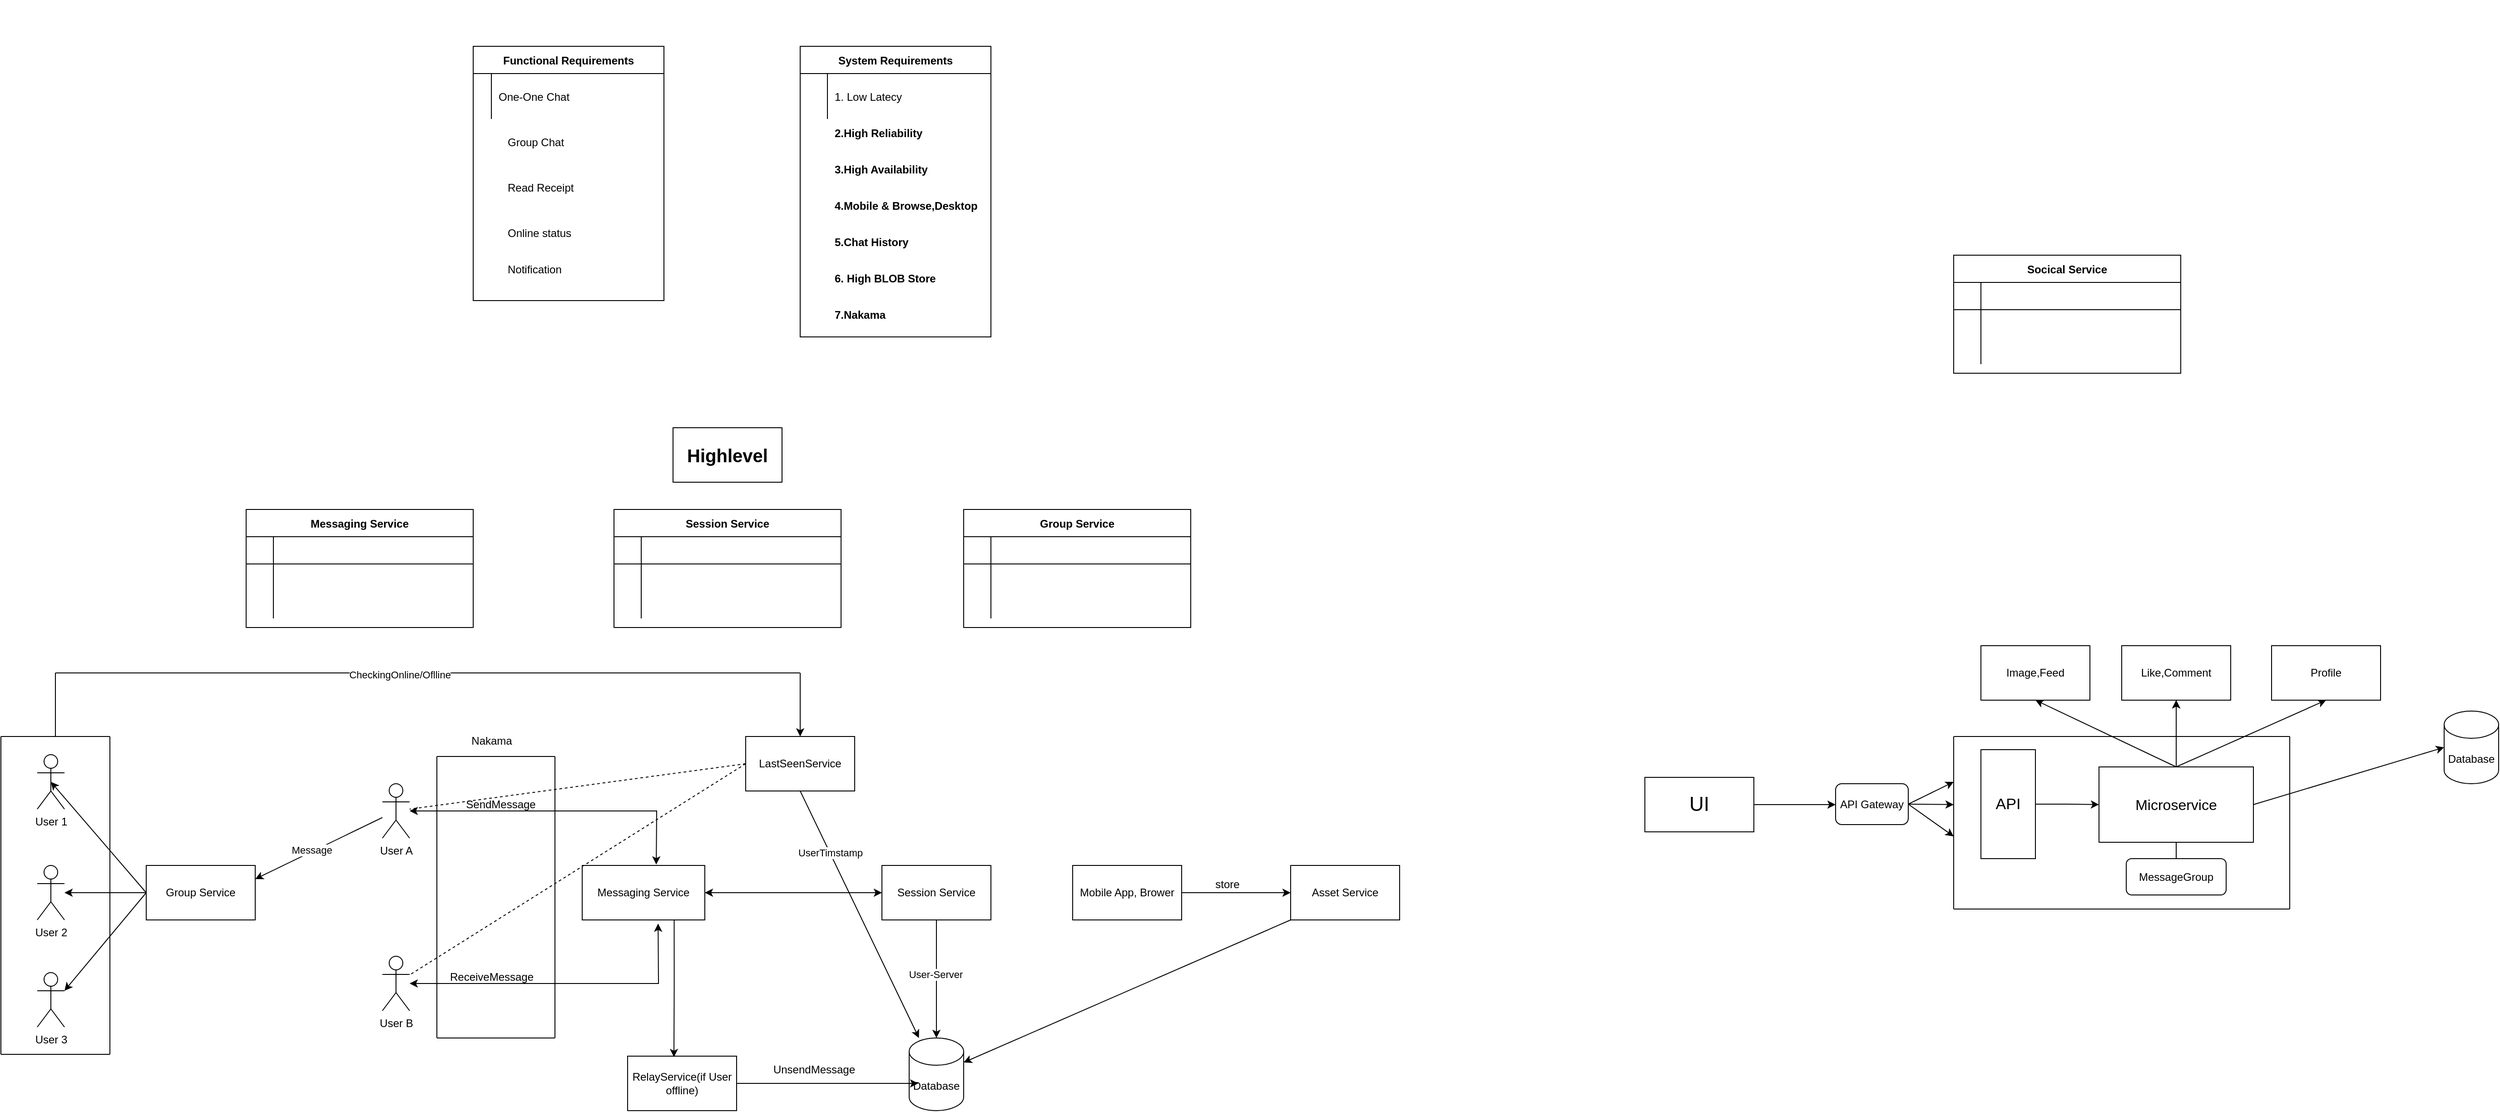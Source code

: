 <mxfile version="22.1.15" type="github">
  <diagram id="R2lEEEUBdFMjLlhIrx00" name="Page-1">
    <mxGraphModel dx="3233" dy="2405" grid="1" gridSize="10" guides="1" tooltips="1" connect="1" arrows="1" fold="1" page="1" pageScale="1" pageWidth="850" pageHeight="1100" math="0" shadow="0" extFonts="Permanent Marker^https://fonts.googleapis.com/css?family=Permanent+Marker">
      <root>
        <mxCell id="0" />
        <mxCell id="1" parent="0" />
        <mxCell id="C-vyLk0tnHw3VtMMgP7b-13" value="Messaging Service" style="shape=table;startSize=30;container=1;collapsible=1;childLayout=tableLayout;fixedRows=1;rowLines=0;fontStyle=1;align=center;resizeLast=1;" parent="1" vertex="1">
          <mxGeometry x="-470" y="420" width="250" height="130" as="geometry" />
        </mxCell>
        <mxCell id="C-vyLk0tnHw3VtMMgP7b-14" value="" style="shape=partialRectangle;collapsible=0;dropTarget=0;pointerEvents=0;fillColor=none;points=[[0,0.5],[1,0.5]];portConstraint=eastwest;top=0;left=0;right=0;bottom=1;" parent="C-vyLk0tnHw3VtMMgP7b-13" vertex="1">
          <mxGeometry y="30" width="250" height="30" as="geometry" />
        </mxCell>
        <mxCell id="C-vyLk0tnHw3VtMMgP7b-15" value="" style="shape=partialRectangle;overflow=hidden;connectable=0;fillColor=none;top=0;left=0;bottom=0;right=0;fontStyle=1;" parent="C-vyLk0tnHw3VtMMgP7b-14" vertex="1">
          <mxGeometry width="30" height="30" as="geometry">
            <mxRectangle width="30" height="30" as="alternateBounds" />
          </mxGeometry>
        </mxCell>
        <mxCell id="C-vyLk0tnHw3VtMMgP7b-16" value="" style="shape=partialRectangle;overflow=hidden;connectable=0;fillColor=none;top=0;left=0;bottom=0;right=0;align=left;spacingLeft=6;fontStyle=5;" parent="C-vyLk0tnHw3VtMMgP7b-14" vertex="1">
          <mxGeometry x="30" width="220" height="30" as="geometry">
            <mxRectangle width="220" height="30" as="alternateBounds" />
          </mxGeometry>
        </mxCell>
        <mxCell id="C-vyLk0tnHw3VtMMgP7b-17" value="" style="shape=partialRectangle;collapsible=0;dropTarget=0;pointerEvents=0;fillColor=none;points=[[0,0.5],[1,0.5]];portConstraint=eastwest;top=0;left=0;right=0;bottom=0;" parent="C-vyLk0tnHw3VtMMgP7b-13" vertex="1">
          <mxGeometry y="60" width="250" height="30" as="geometry" />
        </mxCell>
        <mxCell id="C-vyLk0tnHw3VtMMgP7b-18" value="" style="shape=partialRectangle;overflow=hidden;connectable=0;fillColor=none;top=0;left=0;bottom=0;right=0;" parent="C-vyLk0tnHw3VtMMgP7b-17" vertex="1">
          <mxGeometry width="30" height="30" as="geometry">
            <mxRectangle width="30" height="30" as="alternateBounds" />
          </mxGeometry>
        </mxCell>
        <mxCell id="C-vyLk0tnHw3VtMMgP7b-19" value="" style="shape=partialRectangle;overflow=hidden;connectable=0;fillColor=none;top=0;left=0;bottom=0;right=0;align=left;spacingLeft=6;" parent="C-vyLk0tnHw3VtMMgP7b-17" vertex="1">
          <mxGeometry x="30" width="220" height="30" as="geometry">
            <mxRectangle width="220" height="30" as="alternateBounds" />
          </mxGeometry>
        </mxCell>
        <mxCell id="C-vyLk0tnHw3VtMMgP7b-20" value="" style="shape=partialRectangle;collapsible=0;dropTarget=0;pointerEvents=0;fillColor=none;points=[[0,0.5],[1,0.5]];portConstraint=eastwest;top=0;left=0;right=0;bottom=0;" parent="C-vyLk0tnHw3VtMMgP7b-13" vertex="1">
          <mxGeometry y="90" width="250" height="30" as="geometry" />
        </mxCell>
        <mxCell id="C-vyLk0tnHw3VtMMgP7b-21" value="" style="shape=partialRectangle;overflow=hidden;connectable=0;fillColor=none;top=0;left=0;bottom=0;right=0;" parent="C-vyLk0tnHw3VtMMgP7b-20" vertex="1">
          <mxGeometry width="30" height="30" as="geometry">
            <mxRectangle width="30" height="30" as="alternateBounds" />
          </mxGeometry>
        </mxCell>
        <mxCell id="C-vyLk0tnHw3VtMMgP7b-22" value="" style="shape=partialRectangle;overflow=hidden;connectable=0;fillColor=none;top=0;left=0;bottom=0;right=0;align=left;spacingLeft=6;" parent="C-vyLk0tnHw3VtMMgP7b-20" vertex="1">
          <mxGeometry x="30" width="220" height="30" as="geometry">
            <mxRectangle width="220" height="30" as="alternateBounds" />
          </mxGeometry>
        </mxCell>
        <mxCell id="C-vyLk0tnHw3VtMMgP7b-23" value="Functional Requirements" style="shape=table;startSize=30;container=1;collapsible=1;childLayout=tableLayout;fixedRows=1;rowLines=0;fontStyle=1;align=center;resizeLast=1;" parent="1" vertex="1">
          <mxGeometry x="-220" y="-90" width="210" height="280" as="geometry" />
        </mxCell>
        <mxCell id="C-vyLk0tnHw3VtMMgP7b-27" value="" style="shape=partialRectangle;collapsible=0;dropTarget=0;pointerEvents=0;fillColor=none;points=[[0,0.5],[1,0.5]];portConstraint=eastwest;top=0;left=0;right=0;bottom=0;" parent="C-vyLk0tnHw3VtMMgP7b-23" vertex="1">
          <mxGeometry y="30" width="210" height="50" as="geometry" />
        </mxCell>
        <mxCell id="C-vyLk0tnHw3VtMMgP7b-28" value="" style="shape=partialRectangle;overflow=hidden;connectable=0;fillColor=none;top=0;left=0;bottom=0;right=0;" parent="C-vyLk0tnHw3VtMMgP7b-27" vertex="1">
          <mxGeometry width="20" height="50" as="geometry">
            <mxRectangle width="20" height="50" as="alternateBounds" />
          </mxGeometry>
        </mxCell>
        <mxCell id="C-vyLk0tnHw3VtMMgP7b-29" value="One-One Chat" style="shape=partialRectangle;overflow=hidden;connectable=0;fillColor=none;top=0;left=0;bottom=0;right=0;align=left;spacingLeft=6;" parent="C-vyLk0tnHw3VtMMgP7b-27" vertex="1">
          <mxGeometry x="20" width="190" height="50" as="geometry">
            <mxRectangle width="190" height="50" as="alternateBounds" />
          </mxGeometry>
        </mxCell>
        <mxCell id="UuTfoSx2M2-8d4bxBSYn-1" value="" style="shape=partialRectangle;collapsible=0;dropTarget=0;pointerEvents=0;fillColor=none;points=[[0,0.5],[1,0.5]];portConstraint=eastwest;top=0;left=0;right=0;bottom=0;fontStyle=1" vertex="1" parent="1">
          <mxGeometry x="-220" y="-10" width="250" height="50" as="geometry" />
        </mxCell>
        <mxCell id="UuTfoSx2M2-8d4bxBSYn-2" value="" style="shape=partialRectangle;overflow=hidden;connectable=0;fillColor=none;top=0;left=0;bottom=0;right=0;" vertex="1" parent="UuTfoSx2M2-8d4bxBSYn-1">
          <mxGeometry x="80" y="-130" width="30" height="50" as="geometry">
            <mxRectangle width="30" height="50" as="alternateBounds" />
          </mxGeometry>
        </mxCell>
        <mxCell id="UuTfoSx2M2-8d4bxBSYn-3" value="Group Chat" style="shape=partialRectangle;overflow=hidden;connectable=0;fillColor=none;top=0;left=0;bottom=0;right=0;align=left;spacingLeft=6;" vertex="1" parent="UuTfoSx2M2-8d4bxBSYn-1">
          <mxGeometry x="30" width="220" height="50" as="geometry">
            <mxRectangle width="220" height="50" as="alternateBounds" />
          </mxGeometry>
        </mxCell>
        <mxCell id="UuTfoSx2M2-8d4bxBSYn-4" value="" style="shape=partialRectangle;collapsible=0;dropTarget=0;pointerEvents=0;fillColor=none;points=[[0,0.5],[1,0.5]];portConstraint=eastwest;top=0;left=0;right=0;bottom=0;fontStyle=1" vertex="1" parent="1">
          <mxGeometry x="-220" y="40" width="250" height="50" as="geometry" />
        </mxCell>
        <mxCell id="UuTfoSx2M2-8d4bxBSYn-5" value="" style="shape=partialRectangle;overflow=hidden;connectable=0;fillColor=none;top=0;left=0;bottom=0;right=0;" vertex="1" parent="UuTfoSx2M2-8d4bxBSYn-4">
          <mxGeometry x="80" y="-130" width="30" height="50" as="geometry">
            <mxRectangle width="30" height="50" as="alternateBounds" />
          </mxGeometry>
        </mxCell>
        <mxCell id="UuTfoSx2M2-8d4bxBSYn-6" value="Read Receipt" style="shape=partialRectangle;overflow=hidden;connectable=0;fillColor=none;top=0;left=0;bottom=0;right=0;align=left;spacingLeft=6;" vertex="1" parent="UuTfoSx2M2-8d4bxBSYn-4">
          <mxGeometry x="30" width="220" height="50" as="geometry">
            <mxRectangle width="220" height="50" as="alternateBounds" />
          </mxGeometry>
        </mxCell>
        <mxCell id="UuTfoSx2M2-8d4bxBSYn-7" value="" style="shape=partialRectangle;collapsible=0;dropTarget=0;pointerEvents=0;fillColor=none;points=[[0,0.5],[1,0.5]];portConstraint=eastwest;top=0;left=0;right=0;bottom=0;fontStyle=1" vertex="1" parent="1">
          <mxGeometry x="-220" y="90" width="250" height="50" as="geometry" />
        </mxCell>
        <mxCell id="UuTfoSx2M2-8d4bxBSYn-8" value="" style="shape=partialRectangle;overflow=hidden;connectable=0;fillColor=none;top=0;left=0;bottom=0;right=0;" vertex="1" parent="UuTfoSx2M2-8d4bxBSYn-7">
          <mxGeometry x="80" y="-130" width="30" height="50" as="geometry">
            <mxRectangle width="30" height="50" as="alternateBounds" />
          </mxGeometry>
        </mxCell>
        <mxCell id="UuTfoSx2M2-8d4bxBSYn-9" value="Online status" style="shape=partialRectangle;overflow=hidden;connectable=0;fillColor=none;top=0;left=0;bottom=0;right=0;align=left;spacingLeft=6;" vertex="1" parent="UuTfoSx2M2-8d4bxBSYn-7">
          <mxGeometry x="30" width="220" height="50" as="geometry">
            <mxRectangle width="220" height="50" as="alternateBounds" />
          </mxGeometry>
        </mxCell>
        <mxCell id="UuTfoSx2M2-8d4bxBSYn-10" value="" style="shape=partialRectangle;collapsible=0;dropTarget=0;pointerEvents=0;fillColor=none;points=[[0,0.5],[1,0.5]];portConstraint=eastwest;top=0;left=0;right=0;bottom=0;fontStyle=1" vertex="1" parent="1">
          <mxGeometry x="-220" y="130" width="250" height="50" as="geometry" />
        </mxCell>
        <mxCell id="UuTfoSx2M2-8d4bxBSYn-11" value="" style="shape=partialRectangle;overflow=hidden;connectable=0;fillColor=none;top=0;left=0;bottom=0;right=0;" vertex="1" parent="UuTfoSx2M2-8d4bxBSYn-10">
          <mxGeometry x="80" y="-130" width="30" height="50" as="geometry">
            <mxRectangle width="30" height="50" as="alternateBounds" />
          </mxGeometry>
        </mxCell>
        <mxCell id="UuTfoSx2M2-8d4bxBSYn-12" value="Notification" style="shape=partialRectangle;overflow=hidden;connectable=0;fillColor=none;top=0;left=0;bottom=0;right=0;align=left;spacingLeft=6;" vertex="1" parent="UuTfoSx2M2-8d4bxBSYn-10">
          <mxGeometry x="30" width="220" height="50" as="geometry">
            <mxRectangle width="220" height="50" as="alternateBounds" />
          </mxGeometry>
        </mxCell>
        <mxCell id="UuTfoSx2M2-8d4bxBSYn-13" value="System Requirements" style="shape=table;startSize=30;container=1;collapsible=1;childLayout=tableLayout;fixedRows=1;rowLines=0;fontStyle=1;align=center;resizeLast=1;" vertex="1" parent="1">
          <mxGeometry x="140" y="-90" width="210" height="320" as="geometry" />
        </mxCell>
        <mxCell id="UuTfoSx2M2-8d4bxBSYn-14" value="" style="shape=partialRectangle;collapsible=0;dropTarget=0;pointerEvents=0;fillColor=none;points=[[0,0.5],[1,0.5]];portConstraint=eastwest;top=0;left=0;right=0;bottom=0;" vertex="1" parent="UuTfoSx2M2-8d4bxBSYn-13">
          <mxGeometry y="30" width="210" height="50" as="geometry" />
        </mxCell>
        <mxCell id="UuTfoSx2M2-8d4bxBSYn-15" value="" style="shape=partialRectangle;overflow=hidden;connectable=0;fillColor=none;top=0;left=0;bottom=0;right=0;" vertex="1" parent="UuTfoSx2M2-8d4bxBSYn-14">
          <mxGeometry width="30" height="50" as="geometry">
            <mxRectangle width="30" height="50" as="alternateBounds" />
          </mxGeometry>
        </mxCell>
        <mxCell id="UuTfoSx2M2-8d4bxBSYn-16" value="1. Low Latecy" style="shape=partialRectangle;overflow=hidden;connectable=0;fillColor=none;top=0;left=0;bottom=0;right=0;align=left;spacingLeft=6;" vertex="1" parent="UuTfoSx2M2-8d4bxBSYn-14">
          <mxGeometry x="30" width="180" height="50" as="geometry">
            <mxRectangle width="180" height="50" as="alternateBounds" />
          </mxGeometry>
        </mxCell>
        <mxCell id="UuTfoSx2M2-8d4bxBSYn-17" value="2.High Reliability" style="shape=partialRectangle;overflow=hidden;connectable=0;fillColor=none;top=0;left=0;bottom=0;right=0;align=left;spacingLeft=6;fontStyle=1" vertex="1" parent="1">
          <mxGeometry x="170" y="-20" width="180" height="50" as="geometry">
            <mxRectangle width="180" height="50" as="alternateBounds" />
          </mxGeometry>
        </mxCell>
        <mxCell id="UuTfoSx2M2-8d4bxBSYn-18" value="3.High Availability" style="shape=partialRectangle;overflow=hidden;connectable=0;fillColor=none;top=0;left=0;bottom=0;right=0;align=left;spacingLeft=6;fontStyle=1" vertex="1" parent="1">
          <mxGeometry x="170" y="20" width="180" height="50" as="geometry">
            <mxRectangle width="180" height="50" as="alternateBounds" />
          </mxGeometry>
        </mxCell>
        <mxCell id="UuTfoSx2M2-8d4bxBSYn-19" value="4.Mobile &amp; Browse,Desktop" style="shape=partialRectangle;overflow=hidden;connectable=0;fillColor=none;top=0;left=0;bottom=0;right=0;align=left;spacingLeft=6;fontStyle=1" vertex="1" parent="1">
          <mxGeometry x="170" y="60" width="180" height="50" as="geometry">
            <mxRectangle width="180" height="50" as="alternateBounds" />
          </mxGeometry>
        </mxCell>
        <mxCell id="UuTfoSx2M2-8d4bxBSYn-20" value="5.Chat History" style="shape=partialRectangle;overflow=hidden;connectable=0;fillColor=none;top=0;left=0;bottom=0;right=0;align=left;spacingLeft=6;fontStyle=1" vertex="1" parent="1">
          <mxGeometry x="170" y="100" width="180" height="50" as="geometry">
            <mxRectangle width="180" height="50" as="alternateBounds" />
          </mxGeometry>
        </mxCell>
        <mxCell id="UuTfoSx2M2-8d4bxBSYn-21" value="6. High BLOB Store" style="shape=partialRectangle;overflow=hidden;connectable=0;fillColor=none;top=0;left=0;bottom=0;right=0;align=left;spacingLeft=6;fontStyle=1" vertex="1" parent="1">
          <mxGeometry x="170" y="140" width="180" height="50" as="geometry">
            <mxRectangle width="180" height="50" as="alternateBounds" />
          </mxGeometry>
        </mxCell>
        <mxCell id="UuTfoSx2M2-8d4bxBSYn-22" value="7.Nakama" style="shape=partialRectangle;overflow=hidden;connectable=0;fillColor=none;top=0;left=0;bottom=0;right=0;align=left;spacingLeft=6;fontStyle=1" vertex="1" parent="1">
          <mxGeometry x="170" y="180" width="180" height="50" as="geometry">
            <mxRectangle width="180" height="50" as="alternateBounds" />
          </mxGeometry>
        </mxCell>
        <mxCell id="UuTfoSx2M2-8d4bxBSYn-23" value="Group Service" style="shape=table;startSize=30;container=1;collapsible=1;childLayout=tableLayout;fixedRows=1;rowLines=0;fontStyle=1;align=center;resizeLast=1;" vertex="1" parent="1">
          <mxGeometry x="320" y="420" width="250" height="130" as="geometry" />
        </mxCell>
        <mxCell id="UuTfoSx2M2-8d4bxBSYn-24" value="" style="shape=partialRectangle;collapsible=0;dropTarget=0;pointerEvents=0;fillColor=none;points=[[0,0.5],[1,0.5]];portConstraint=eastwest;top=0;left=0;right=0;bottom=1;" vertex="1" parent="UuTfoSx2M2-8d4bxBSYn-23">
          <mxGeometry y="30" width="250" height="30" as="geometry" />
        </mxCell>
        <mxCell id="UuTfoSx2M2-8d4bxBSYn-25" value="" style="shape=partialRectangle;overflow=hidden;connectable=0;fillColor=none;top=0;left=0;bottom=0;right=0;fontStyle=1;" vertex="1" parent="UuTfoSx2M2-8d4bxBSYn-24">
          <mxGeometry width="30" height="30" as="geometry">
            <mxRectangle width="30" height="30" as="alternateBounds" />
          </mxGeometry>
        </mxCell>
        <mxCell id="UuTfoSx2M2-8d4bxBSYn-26" value="" style="shape=partialRectangle;overflow=hidden;connectable=0;fillColor=none;top=0;left=0;bottom=0;right=0;align=left;spacingLeft=6;fontStyle=5;" vertex="1" parent="UuTfoSx2M2-8d4bxBSYn-24">
          <mxGeometry x="30" width="220" height="30" as="geometry">
            <mxRectangle width="220" height="30" as="alternateBounds" />
          </mxGeometry>
        </mxCell>
        <mxCell id="UuTfoSx2M2-8d4bxBSYn-27" value="" style="shape=partialRectangle;collapsible=0;dropTarget=0;pointerEvents=0;fillColor=none;points=[[0,0.5],[1,0.5]];portConstraint=eastwest;top=0;left=0;right=0;bottom=0;" vertex="1" parent="UuTfoSx2M2-8d4bxBSYn-23">
          <mxGeometry y="60" width="250" height="30" as="geometry" />
        </mxCell>
        <mxCell id="UuTfoSx2M2-8d4bxBSYn-28" value="" style="shape=partialRectangle;overflow=hidden;connectable=0;fillColor=none;top=0;left=0;bottom=0;right=0;" vertex="1" parent="UuTfoSx2M2-8d4bxBSYn-27">
          <mxGeometry width="30" height="30" as="geometry">
            <mxRectangle width="30" height="30" as="alternateBounds" />
          </mxGeometry>
        </mxCell>
        <mxCell id="UuTfoSx2M2-8d4bxBSYn-29" value="" style="shape=partialRectangle;overflow=hidden;connectable=0;fillColor=none;top=0;left=0;bottom=0;right=0;align=left;spacingLeft=6;" vertex="1" parent="UuTfoSx2M2-8d4bxBSYn-27">
          <mxGeometry x="30" width="220" height="30" as="geometry">
            <mxRectangle width="220" height="30" as="alternateBounds" />
          </mxGeometry>
        </mxCell>
        <mxCell id="UuTfoSx2M2-8d4bxBSYn-30" value="" style="shape=partialRectangle;collapsible=0;dropTarget=0;pointerEvents=0;fillColor=none;points=[[0,0.5],[1,0.5]];portConstraint=eastwest;top=0;left=0;right=0;bottom=0;" vertex="1" parent="UuTfoSx2M2-8d4bxBSYn-23">
          <mxGeometry y="90" width="250" height="30" as="geometry" />
        </mxCell>
        <mxCell id="UuTfoSx2M2-8d4bxBSYn-31" value="" style="shape=partialRectangle;overflow=hidden;connectable=0;fillColor=none;top=0;left=0;bottom=0;right=0;" vertex="1" parent="UuTfoSx2M2-8d4bxBSYn-30">
          <mxGeometry width="30" height="30" as="geometry">
            <mxRectangle width="30" height="30" as="alternateBounds" />
          </mxGeometry>
        </mxCell>
        <mxCell id="UuTfoSx2M2-8d4bxBSYn-32" value="" style="shape=partialRectangle;overflow=hidden;connectable=0;fillColor=none;top=0;left=0;bottom=0;right=0;align=left;spacingLeft=6;" vertex="1" parent="UuTfoSx2M2-8d4bxBSYn-30">
          <mxGeometry x="30" width="220" height="30" as="geometry">
            <mxRectangle width="220" height="30" as="alternateBounds" />
          </mxGeometry>
        </mxCell>
        <mxCell id="UuTfoSx2M2-8d4bxBSYn-33" value="Session Service" style="shape=table;startSize=30;container=1;collapsible=1;childLayout=tableLayout;fixedRows=1;rowLines=0;fontStyle=1;align=center;resizeLast=1;" vertex="1" parent="1">
          <mxGeometry x="-65" y="420" width="250" height="130" as="geometry" />
        </mxCell>
        <mxCell id="UuTfoSx2M2-8d4bxBSYn-34" value="" style="shape=partialRectangle;collapsible=0;dropTarget=0;pointerEvents=0;fillColor=none;points=[[0,0.5],[1,0.5]];portConstraint=eastwest;top=0;left=0;right=0;bottom=1;" vertex="1" parent="UuTfoSx2M2-8d4bxBSYn-33">
          <mxGeometry y="30" width="250" height="30" as="geometry" />
        </mxCell>
        <mxCell id="UuTfoSx2M2-8d4bxBSYn-35" value="" style="shape=partialRectangle;overflow=hidden;connectable=0;fillColor=none;top=0;left=0;bottom=0;right=0;fontStyle=1;" vertex="1" parent="UuTfoSx2M2-8d4bxBSYn-34">
          <mxGeometry width="30" height="30" as="geometry">
            <mxRectangle width="30" height="30" as="alternateBounds" />
          </mxGeometry>
        </mxCell>
        <mxCell id="UuTfoSx2M2-8d4bxBSYn-36" value="" style="shape=partialRectangle;overflow=hidden;connectable=0;fillColor=none;top=0;left=0;bottom=0;right=0;align=left;spacingLeft=6;fontStyle=5;" vertex="1" parent="UuTfoSx2M2-8d4bxBSYn-34">
          <mxGeometry x="30" width="220" height="30" as="geometry">
            <mxRectangle width="220" height="30" as="alternateBounds" />
          </mxGeometry>
        </mxCell>
        <mxCell id="UuTfoSx2M2-8d4bxBSYn-37" value="" style="shape=partialRectangle;collapsible=0;dropTarget=0;pointerEvents=0;fillColor=none;points=[[0,0.5],[1,0.5]];portConstraint=eastwest;top=0;left=0;right=0;bottom=0;" vertex="1" parent="UuTfoSx2M2-8d4bxBSYn-33">
          <mxGeometry y="60" width="250" height="30" as="geometry" />
        </mxCell>
        <mxCell id="UuTfoSx2M2-8d4bxBSYn-38" value="" style="shape=partialRectangle;overflow=hidden;connectable=0;fillColor=none;top=0;left=0;bottom=0;right=0;" vertex="1" parent="UuTfoSx2M2-8d4bxBSYn-37">
          <mxGeometry width="30" height="30" as="geometry">
            <mxRectangle width="30" height="30" as="alternateBounds" />
          </mxGeometry>
        </mxCell>
        <mxCell id="UuTfoSx2M2-8d4bxBSYn-39" value="" style="shape=partialRectangle;overflow=hidden;connectable=0;fillColor=none;top=0;left=0;bottom=0;right=0;align=left;spacingLeft=6;" vertex="1" parent="UuTfoSx2M2-8d4bxBSYn-37">
          <mxGeometry x="30" width="220" height="30" as="geometry">
            <mxRectangle width="220" height="30" as="alternateBounds" />
          </mxGeometry>
        </mxCell>
        <mxCell id="UuTfoSx2M2-8d4bxBSYn-40" value="" style="shape=partialRectangle;collapsible=0;dropTarget=0;pointerEvents=0;fillColor=none;points=[[0,0.5],[1,0.5]];portConstraint=eastwest;top=0;left=0;right=0;bottom=0;" vertex="1" parent="UuTfoSx2M2-8d4bxBSYn-33">
          <mxGeometry y="90" width="250" height="30" as="geometry" />
        </mxCell>
        <mxCell id="UuTfoSx2M2-8d4bxBSYn-41" value="" style="shape=partialRectangle;overflow=hidden;connectable=0;fillColor=none;top=0;left=0;bottom=0;right=0;" vertex="1" parent="UuTfoSx2M2-8d4bxBSYn-40">
          <mxGeometry width="30" height="30" as="geometry">
            <mxRectangle width="30" height="30" as="alternateBounds" />
          </mxGeometry>
        </mxCell>
        <mxCell id="UuTfoSx2M2-8d4bxBSYn-42" value="" style="shape=partialRectangle;overflow=hidden;connectable=0;fillColor=none;top=0;left=0;bottom=0;right=0;align=left;spacingLeft=6;" vertex="1" parent="UuTfoSx2M2-8d4bxBSYn-40">
          <mxGeometry x="30" width="220" height="30" as="geometry">
            <mxRectangle width="220" height="30" as="alternateBounds" />
          </mxGeometry>
        </mxCell>
        <mxCell id="UuTfoSx2M2-8d4bxBSYn-43" value="&lt;b&gt;&lt;font style=&quot;font-size: 20px;&quot;&gt;Highlevel&lt;/font&gt;&lt;/b&gt;" style="whiteSpace=wrap;html=1;" vertex="1" parent="1">
          <mxGeometry y="330" width="120" height="60" as="geometry" />
        </mxCell>
        <mxCell id="UuTfoSx2M2-8d4bxBSYn-44" value="Messaging Service" style="rounded=0;whiteSpace=wrap;html=1;" vertex="1" parent="1">
          <mxGeometry x="-100" y="812" width="135" height="60" as="geometry" />
        </mxCell>
        <mxCell id="UuTfoSx2M2-8d4bxBSYn-45" value="User A" style="shape=umlActor;verticalLabelPosition=bottom;verticalAlign=top;html=1;outlineConnect=0;" vertex="1" parent="1">
          <mxGeometry x="-320" y="722" width="30" height="60" as="geometry" />
        </mxCell>
        <mxCell id="UuTfoSx2M2-8d4bxBSYn-46" value="User B" style="shape=umlActor;verticalLabelPosition=bottom;verticalAlign=top;html=1;outlineConnect=0;" vertex="1" parent="1">
          <mxGeometry x="-320" y="912" width="30" height="60" as="geometry" />
        </mxCell>
        <mxCell id="UuTfoSx2M2-8d4bxBSYn-48" value="" style="endArrow=classic;startArrow=classic;html=1;rounded=0;entryX=0.604;entryY=-0.017;entryDx=0;entryDy=0;entryPerimeter=0;" edge="1" parent="1" source="UuTfoSx2M2-8d4bxBSYn-45" target="UuTfoSx2M2-8d4bxBSYn-44">
          <mxGeometry width="50" height="50" relative="1" as="geometry">
            <mxPoint x="630" y="842" as="sourcePoint" />
            <mxPoint x="680" y="792" as="targetPoint" />
            <Array as="points">
              <mxPoint x="-18" y="752" />
            </Array>
          </mxGeometry>
        </mxCell>
        <mxCell id="UuTfoSx2M2-8d4bxBSYn-49" value="SendMessage" style="text;html=1;align=center;verticalAlign=middle;resizable=0;points=[];autosize=1;strokeColor=none;fillColor=none;" vertex="1" parent="1">
          <mxGeometry x="-240" y="730" width="100" height="30" as="geometry" />
        </mxCell>
        <mxCell id="UuTfoSx2M2-8d4bxBSYn-50" value="" style="endArrow=classic;startArrow=classic;html=1;rounded=0;exitX=1;exitY=0.5;exitDx=0;exitDy=0;" edge="1" parent="1" source="UuTfoSx2M2-8d4bxBSYn-44" target="UuTfoSx2M2-8d4bxBSYn-51">
          <mxGeometry width="50" height="50" relative="1" as="geometry">
            <mxPoint x="630" y="812" as="sourcePoint" />
            <mxPoint x="680" y="762" as="targetPoint" />
          </mxGeometry>
        </mxCell>
        <mxCell id="UuTfoSx2M2-8d4bxBSYn-53" style="edgeStyle=orthogonalEdgeStyle;rounded=0;orthogonalLoop=1;jettySize=auto;html=1;exitX=0.5;exitY=1;exitDx=0;exitDy=0;" edge="1" parent="1" source="UuTfoSx2M2-8d4bxBSYn-51" target="UuTfoSx2M2-8d4bxBSYn-52">
          <mxGeometry relative="1" as="geometry" />
        </mxCell>
        <mxCell id="UuTfoSx2M2-8d4bxBSYn-70" value="User-Server" style="edgeLabel;html=1;align=center;verticalAlign=middle;resizable=0;points=[];" vertex="1" connectable="0" parent="UuTfoSx2M2-8d4bxBSYn-53">
          <mxGeometry x="-0.077" y="-1" relative="1" as="geometry">
            <mxPoint as="offset" />
          </mxGeometry>
        </mxCell>
        <mxCell id="UuTfoSx2M2-8d4bxBSYn-51" value="Session Service" style="rounded=0;whiteSpace=wrap;html=1;" vertex="1" parent="1">
          <mxGeometry x="230" y="812" width="120" height="60" as="geometry" />
        </mxCell>
        <mxCell id="UuTfoSx2M2-8d4bxBSYn-52" value="Database" style="shape=cylinder3;whiteSpace=wrap;html=1;boundedLbl=1;backgroundOutline=1;size=15;" vertex="1" parent="1">
          <mxGeometry x="260" y="1002" width="60" height="80" as="geometry" />
        </mxCell>
        <mxCell id="UuTfoSx2M2-8d4bxBSYn-54" value="" style="endArrow=classic;startArrow=classic;html=1;rounded=0;entryX=0.619;entryY=1.067;entryDx=0;entryDy=0;entryPerimeter=0;" edge="1" parent="1" source="UuTfoSx2M2-8d4bxBSYn-46" target="UuTfoSx2M2-8d4bxBSYn-44">
          <mxGeometry width="50" height="50" relative="1" as="geometry">
            <mxPoint x="630" y="812" as="sourcePoint" />
            <mxPoint x="680" y="762" as="targetPoint" />
            <Array as="points">
              <mxPoint x="-16" y="942" />
            </Array>
          </mxGeometry>
        </mxCell>
        <mxCell id="UuTfoSx2M2-8d4bxBSYn-55" value="ReceiveMessage" style="text;html=1;align=center;verticalAlign=middle;resizable=0;points=[];autosize=1;strokeColor=none;fillColor=none;" vertex="1" parent="1">
          <mxGeometry x="-260" y="920" width="120" height="30" as="geometry" />
        </mxCell>
        <mxCell id="UuTfoSx2M2-8d4bxBSYn-56" value="" style="endArrow=none;html=1;rounded=0;" edge="1" parent="1">
          <mxGeometry width="50" height="50" relative="1" as="geometry">
            <mxPoint x="-260" y="692" as="sourcePoint" />
            <mxPoint x="-260" y="1002" as="targetPoint" />
          </mxGeometry>
        </mxCell>
        <mxCell id="UuTfoSx2M2-8d4bxBSYn-57" value="" style="endArrow=none;html=1;rounded=0;" edge="1" parent="1">
          <mxGeometry width="50" height="50" relative="1" as="geometry">
            <mxPoint x="-130" y="692" as="sourcePoint" />
            <mxPoint x="-130" y="1002" as="targetPoint" />
          </mxGeometry>
        </mxCell>
        <mxCell id="UuTfoSx2M2-8d4bxBSYn-58" value="" style="endArrow=none;html=1;rounded=0;" edge="1" parent="1">
          <mxGeometry width="50" height="50" relative="1" as="geometry">
            <mxPoint x="-260" y="1002" as="sourcePoint" />
            <mxPoint x="-130" y="1002" as="targetPoint" />
          </mxGeometry>
        </mxCell>
        <mxCell id="UuTfoSx2M2-8d4bxBSYn-59" value="" style="endArrow=none;html=1;rounded=0;" edge="1" parent="1">
          <mxGeometry width="50" height="50" relative="1" as="geometry">
            <mxPoint x="-260" y="692" as="sourcePoint" />
            <mxPoint x="-130" y="692" as="targetPoint" />
          </mxGeometry>
        </mxCell>
        <mxCell id="UuTfoSx2M2-8d4bxBSYn-60" value="Nakama" style="text;html=1;align=center;verticalAlign=middle;resizable=0;points=[];autosize=1;strokeColor=none;fillColor=none;" vertex="1" parent="1">
          <mxGeometry x="-235" y="660" width="70" height="30" as="geometry" />
        </mxCell>
        <mxCell id="UuTfoSx2M2-8d4bxBSYn-61" value="RelayService(if User offline)" style="rounded=0;whiteSpace=wrap;html=1;" vertex="1" parent="1">
          <mxGeometry x="-50" y="1022" width="120" height="60" as="geometry" />
        </mxCell>
        <mxCell id="UuTfoSx2M2-8d4bxBSYn-62" style="edgeStyle=orthogonalEdgeStyle;rounded=0;orthogonalLoop=1;jettySize=auto;html=1;exitX=0.75;exitY=1;exitDx=0;exitDy=0;entryX=0.425;entryY=0.017;entryDx=0;entryDy=0;entryPerimeter=0;" edge="1" parent="1" source="UuTfoSx2M2-8d4bxBSYn-44" target="UuTfoSx2M2-8d4bxBSYn-61">
          <mxGeometry relative="1" as="geometry" />
        </mxCell>
        <mxCell id="UuTfoSx2M2-8d4bxBSYn-63" style="edgeStyle=orthogonalEdgeStyle;rounded=0;orthogonalLoop=1;jettySize=auto;html=1;exitX=1;exitY=0.5;exitDx=0;exitDy=0;entryX=0.167;entryY=0.625;entryDx=0;entryDy=0;entryPerimeter=0;" edge="1" parent="1" source="UuTfoSx2M2-8d4bxBSYn-61" target="UuTfoSx2M2-8d4bxBSYn-52">
          <mxGeometry relative="1" as="geometry" />
        </mxCell>
        <mxCell id="UuTfoSx2M2-8d4bxBSYn-64" value="UnsendMessage" style="text;html=1;align=center;verticalAlign=middle;resizable=0;points=[];autosize=1;strokeColor=none;fillColor=none;" vertex="1" parent="1">
          <mxGeometry x="100" y="1022" width="110" height="30" as="geometry" />
        </mxCell>
        <mxCell id="UuTfoSx2M2-8d4bxBSYn-65" value="LastSeenService" style="rounded=0;whiteSpace=wrap;html=1;" vertex="1" parent="1">
          <mxGeometry x="80" y="670" width="120" height="60" as="geometry" />
        </mxCell>
        <mxCell id="UuTfoSx2M2-8d4bxBSYn-68" value="" style="endArrow=classic;html=1;rounded=0;exitX=0.5;exitY=1;exitDx=0;exitDy=0;" edge="1" parent="1" source="UuTfoSx2M2-8d4bxBSYn-65" target="UuTfoSx2M2-8d4bxBSYn-52">
          <mxGeometry width="50" height="50" relative="1" as="geometry">
            <mxPoint x="630" y="812" as="sourcePoint" />
            <mxPoint x="680" y="762" as="targetPoint" />
          </mxGeometry>
        </mxCell>
        <mxCell id="UuTfoSx2M2-8d4bxBSYn-69" value="UserTimstamp" style="edgeLabel;html=1;align=center;verticalAlign=middle;resizable=0;points=[];" vertex="1" connectable="0" parent="UuTfoSx2M2-8d4bxBSYn-68">
          <mxGeometry x="-0.499" relative="1" as="geometry">
            <mxPoint as="offset" />
          </mxGeometry>
        </mxCell>
        <mxCell id="UuTfoSx2M2-8d4bxBSYn-71" value="" style="endArrow=none;dashed=1;html=1;rounded=0;exitX=0;exitY=0.5;exitDx=0;exitDy=0;" edge="1" parent="1" source="UuTfoSx2M2-8d4bxBSYn-65" target="UuTfoSx2M2-8d4bxBSYn-45">
          <mxGeometry width="50" height="50" relative="1" as="geometry">
            <mxPoint x="630" y="812" as="sourcePoint" />
            <mxPoint x="680" y="762" as="targetPoint" />
          </mxGeometry>
        </mxCell>
        <mxCell id="UuTfoSx2M2-8d4bxBSYn-72" value="" style="endArrow=none;dashed=1;html=1;rounded=0;exitX=0;exitY=0.5;exitDx=0;exitDy=0;" edge="1" parent="1" source="UuTfoSx2M2-8d4bxBSYn-65" target="UuTfoSx2M2-8d4bxBSYn-46">
          <mxGeometry width="50" height="50" relative="1" as="geometry">
            <mxPoint x="630" y="812" as="sourcePoint" />
            <mxPoint x="680" y="762" as="targetPoint" />
          </mxGeometry>
        </mxCell>
        <mxCell id="UuTfoSx2M2-8d4bxBSYn-73" value="Asset Service" style="rounded=0;whiteSpace=wrap;html=1;" vertex="1" parent="1">
          <mxGeometry x="680" y="812" width="120" height="60" as="geometry" />
        </mxCell>
        <mxCell id="UuTfoSx2M2-8d4bxBSYn-75" style="edgeStyle=orthogonalEdgeStyle;rounded=0;orthogonalLoop=1;jettySize=auto;html=1;" edge="1" parent="1" source="UuTfoSx2M2-8d4bxBSYn-74" target="UuTfoSx2M2-8d4bxBSYn-73">
          <mxGeometry relative="1" as="geometry" />
        </mxCell>
        <mxCell id="UuTfoSx2M2-8d4bxBSYn-74" value="Mobile App, Brower" style="rounded=0;whiteSpace=wrap;html=1;" vertex="1" parent="1">
          <mxGeometry x="440" y="812" width="120" height="60" as="geometry" />
        </mxCell>
        <mxCell id="UuTfoSx2M2-8d4bxBSYn-76" value="store" style="text;html=1;align=center;verticalAlign=middle;resizable=0;points=[];autosize=1;strokeColor=none;fillColor=none;" vertex="1" parent="1">
          <mxGeometry x="585" y="818" width="50" height="30" as="geometry" />
        </mxCell>
        <mxCell id="UuTfoSx2M2-8d4bxBSYn-78" value="" style="endArrow=classic;html=1;rounded=0;exitX=0;exitY=1;exitDx=0;exitDy=0;" edge="1" parent="1" source="UuTfoSx2M2-8d4bxBSYn-73" target="UuTfoSx2M2-8d4bxBSYn-52">
          <mxGeometry width="50" height="50" relative="1" as="geometry">
            <mxPoint x="670" y="820" as="sourcePoint" />
            <mxPoint x="720" y="770" as="targetPoint" />
          </mxGeometry>
        </mxCell>
        <mxCell id="UuTfoSx2M2-8d4bxBSYn-80" value="Group Service" style="rounded=0;whiteSpace=wrap;html=1;" vertex="1" parent="1">
          <mxGeometry x="-580" y="812" width="120" height="60" as="geometry" />
        </mxCell>
        <mxCell id="UuTfoSx2M2-8d4bxBSYn-81" value="" style="endArrow=classic;html=1;rounded=0;entryX=1;entryY=0.25;entryDx=0;entryDy=0;" edge="1" parent="1" source="UuTfoSx2M2-8d4bxBSYn-45" target="UuTfoSx2M2-8d4bxBSYn-80">
          <mxGeometry width="50" height="50" relative="1" as="geometry">
            <mxPoint x="210" y="820" as="sourcePoint" />
            <mxPoint x="260" y="770" as="targetPoint" />
          </mxGeometry>
        </mxCell>
        <mxCell id="UuTfoSx2M2-8d4bxBSYn-82" value="Message" style="edgeLabel;html=1;align=center;verticalAlign=middle;resizable=0;points=[];" vertex="1" connectable="0" parent="UuTfoSx2M2-8d4bxBSYn-81">
          <mxGeometry x="0.115" y="-2" relative="1" as="geometry">
            <mxPoint as="offset" />
          </mxGeometry>
        </mxCell>
        <mxCell id="UuTfoSx2M2-8d4bxBSYn-83" value="User 1" style="shape=umlActor;verticalLabelPosition=bottom;verticalAlign=top;html=1;outlineConnect=0;" vertex="1" parent="1">
          <mxGeometry x="-700" y="690" width="30" height="60" as="geometry" />
        </mxCell>
        <mxCell id="UuTfoSx2M2-8d4bxBSYn-84" value="User 2" style="shape=umlActor;verticalLabelPosition=bottom;verticalAlign=top;html=1;outlineConnect=0;" vertex="1" parent="1">
          <mxGeometry x="-700" y="812" width="30" height="60" as="geometry" />
        </mxCell>
        <mxCell id="UuTfoSx2M2-8d4bxBSYn-87" value="User 3" style="shape=umlActor;verticalLabelPosition=bottom;verticalAlign=top;html=1;outlineConnect=0;" vertex="1" parent="1">
          <mxGeometry x="-700" y="930" width="30" height="60" as="geometry" />
        </mxCell>
        <mxCell id="UuTfoSx2M2-8d4bxBSYn-88" value="" style="endArrow=classic;html=1;rounded=0;exitX=0;exitY=0.5;exitDx=0;exitDy=0;entryX=0.5;entryY=0.5;entryDx=0;entryDy=0;entryPerimeter=0;" edge="1" parent="1" source="UuTfoSx2M2-8d4bxBSYn-80" target="UuTfoSx2M2-8d4bxBSYn-83">
          <mxGeometry width="50" height="50" relative="1" as="geometry">
            <mxPoint x="210" y="820" as="sourcePoint" />
            <mxPoint x="260" y="770" as="targetPoint" />
          </mxGeometry>
        </mxCell>
        <mxCell id="UuTfoSx2M2-8d4bxBSYn-89" value="" style="endArrow=classic;html=1;rounded=0;exitX=0;exitY=0.5;exitDx=0;exitDy=0;" edge="1" parent="1" source="UuTfoSx2M2-8d4bxBSYn-80" target="UuTfoSx2M2-8d4bxBSYn-84">
          <mxGeometry width="50" height="50" relative="1" as="geometry">
            <mxPoint x="-570" y="852" as="sourcePoint" />
            <mxPoint x="-675" y="730" as="targetPoint" />
          </mxGeometry>
        </mxCell>
        <mxCell id="UuTfoSx2M2-8d4bxBSYn-90" value="" style="endArrow=classic;html=1;rounded=0;exitX=0;exitY=0.5;exitDx=0;exitDy=0;entryX=1;entryY=0.333;entryDx=0;entryDy=0;entryPerimeter=0;" edge="1" parent="1" source="UuTfoSx2M2-8d4bxBSYn-80" target="UuTfoSx2M2-8d4bxBSYn-87">
          <mxGeometry width="50" height="50" relative="1" as="geometry">
            <mxPoint x="-560" y="862" as="sourcePoint" />
            <mxPoint x="-665" y="740" as="targetPoint" />
          </mxGeometry>
        </mxCell>
        <mxCell id="UuTfoSx2M2-8d4bxBSYn-91" value="" style="endArrow=none;html=1;rounded=0;" edge="1" parent="1">
          <mxGeometry width="50" height="50" relative="1" as="geometry">
            <mxPoint x="-740" y="670" as="sourcePoint" />
            <mxPoint x="-620" y="670" as="targetPoint" />
          </mxGeometry>
        </mxCell>
        <mxCell id="UuTfoSx2M2-8d4bxBSYn-92" value="" style="endArrow=none;html=1;rounded=0;" edge="1" parent="1">
          <mxGeometry width="50" height="50" relative="1" as="geometry">
            <mxPoint x="-740" y="670" as="sourcePoint" />
            <mxPoint x="-740" y="1020" as="targetPoint" />
          </mxGeometry>
        </mxCell>
        <mxCell id="UuTfoSx2M2-8d4bxBSYn-93" value="" style="endArrow=none;html=1;rounded=0;" edge="1" parent="1">
          <mxGeometry width="50" height="50" relative="1" as="geometry">
            <mxPoint x="-620" y="1020" as="sourcePoint" />
            <mxPoint x="-620" y="670" as="targetPoint" />
          </mxGeometry>
        </mxCell>
        <mxCell id="UuTfoSx2M2-8d4bxBSYn-94" value="" style="endArrow=none;html=1;rounded=0;" edge="1" parent="1">
          <mxGeometry width="50" height="50" relative="1" as="geometry">
            <mxPoint x="-740" y="1020" as="sourcePoint" />
            <mxPoint x="-620" y="1020" as="targetPoint" />
          </mxGeometry>
        </mxCell>
        <mxCell id="UuTfoSx2M2-8d4bxBSYn-96" value="" style="endArrow=none;html=1;rounded=0;" edge="1" parent="1">
          <mxGeometry width="50" height="50" relative="1" as="geometry">
            <mxPoint x="-680" y="670" as="sourcePoint" />
            <mxPoint x="-680" y="600" as="targetPoint" />
          </mxGeometry>
        </mxCell>
        <mxCell id="UuTfoSx2M2-8d4bxBSYn-97" value="" style="endArrow=none;html=1;rounded=0;" edge="1" parent="1">
          <mxGeometry width="50" height="50" relative="1" as="geometry">
            <mxPoint x="140" y="600" as="sourcePoint" />
            <mxPoint x="-680" y="600" as="targetPoint" />
          </mxGeometry>
        </mxCell>
        <mxCell id="UuTfoSx2M2-8d4bxBSYn-99" value="CheckingOnline/Oflline" style="edgeLabel;html=1;align=center;verticalAlign=middle;resizable=0;points=[];" vertex="1" connectable="0" parent="UuTfoSx2M2-8d4bxBSYn-97">
          <mxGeometry x="0.076" y="2" relative="1" as="geometry">
            <mxPoint as="offset" />
          </mxGeometry>
        </mxCell>
        <mxCell id="UuTfoSx2M2-8d4bxBSYn-98" value="" style="endArrow=classic;html=1;rounded=0;" edge="1" parent="1" target="UuTfoSx2M2-8d4bxBSYn-65">
          <mxGeometry width="50" height="50" relative="1" as="geometry">
            <mxPoint x="140" y="600" as="sourcePoint" />
            <mxPoint x="260" y="820" as="targetPoint" />
          </mxGeometry>
        </mxCell>
        <mxCell id="UuTfoSx2M2-8d4bxBSYn-102" value="Socical Service" style="shape=table;startSize=30;container=1;collapsible=1;childLayout=tableLayout;fixedRows=1;rowLines=0;fontStyle=1;align=center;resizeLast=1;" vertex="1" parent="1">
          <mxGeometry x="1410" y="140" width="250" height="130" as="geometry" />
        </mxCell>
        <mxCell id="UuTfoSx2M2-8d4bxBSYn-103" value="" style="shape=partialRectangle;collapsible=0;dropTarget=0;pointerEvents=0;fillColor=none;points=[[0,0.5],[1,0.5]];portConstraint=eastwest;top=0;left=0;right=0;bottom=1;" vertex="1" parent="UuTfoSx2M2-8d4bxBSYn-102">
          <mxGeometry y="30" width="250" height="30" as="geometry" />
        </mxCell>
        <mxCell id="UuTfoSx2M2-8d4bxBSYn-104" value="" style="shape=partialRectangle;overflow=hidden;connectable=0;fillColor=none;top=0;left=0;bottom=0;right=0;fontStyle=1;" vertex="1" parent="UuTfoSx2M2-8d4bxBSYn-103">
          <mxGeometry width="30" height="30" as="geometry">
            <mxRectangle width="30" height="30" as="alternateBounds" />
          </mxGeometry>
        </mxCell>
        <mxCell id="UuTfoSx2M2-8d4bxBSYn-105" value="" style="shape=partialRectangle;overflow=hidden;connectable=0;fillColor=none;top=0;left=0;bottom=0;right=0;align=left;spacingLeft=6;fontStyle=5;" vertex="1" parent="UuTfoSx2M2-8d4bxBSYn-103">
          <mxGeometry x="30" width="220" height="30" as="geometry">
            <mxRectangle width="220" height="30" as="alternateBounds" />
          </mxGeometry>
        </mxCell>
        <mxCell id="UuTfoSx2M2-8d4bxBSYn-106" value="" style="shape=partialRectangle;collapsible=0;dropTarget=0;pointerEvents=0;fillColor=none;points=[[0,0.5],[1,0.5]];portConstraint=eastwest;top=0;left=0;right=0;bottom=0;" vertex="1" parent="UuTfoSx2M2-8d4bxBSYn-102">
          <mxGeometry y="60" width="250" height="30" as="geometry" />
        </mxCell>
        <mxCell id="UuTfoSx2M2-8d4bxBSYn-107" value="" style="shape=partialRectangle;overflow=hidden;connectable=0;fillColor=none;top=0;left=0;bottom=0;right=0;" vertex="1" parent="UuTfoSx2M2-8d4bxBSYn-106">
          <mxGeometry width="30" height="30" as="geometry">
            <mxRectangle width="30" height="30" as="alternateBounds" />
          </mxGeometry>
        </mxCell>
        <mxCell id="UuTfoSx2M2-8d4bxBSYn-108" value="" style="shape=partialRectangle;overflow=hidden;connectable=0;fillColor=none;top=0;left=0;bottom=0;right=0;align=left;spacingLeft=6;" vertex="1" parent="UuTfoSx2M2-8d4bxBSYn-106">
          <mxGeometry x="30" width="220" height="30" as="geometry">
            <mxRectangle width="220" height="30" as="alternateBounds" />
          </mxGeometry>
        </mxCell>
        <mxCell id="UuTfoSx2M2-8d4bxBSYn-109" value="" style="shape=partialRectangle;collapsible=0;dropTarget=0;pointerEvents=0;fillColor=none;points=[[0,0.5],[1,0.5]];portConstraint=eastwest;top=0;left=0;right=0;bottom=0;" vertex="1" parent="UuTfoSx2M2-8d4bxBSYn-102">
          <mxGeometry y="90" width="250" height="30" as="geometry" />
        </mxCell>
        <mxCell id="UuTfoSx2M2-8d4bxBSYn-110" value="" style="shape=partialRectangle;overflow=hidden;connectable=0;fillColor=none;top=0;left=0;bottom=0;right=0;" vertex="1" parent="UuTfoSx2M2-8d4bxBSYn-109">
          <mxGeometry width="30" height="30" as="geometry">
            <mxRectangle width="30" height="30" as="alternateBounds" />
          </mxGeometry>
        </mxCell>
        <mxCell id="UuTfoSx2M2-8d4bxBSYn-111" value="" style="shape=partialRectangle;overflow=hidden;connectable=0;fillColor=none;top=0;left=0;bottom=0;right=0;align=left;spacingLeft=6;" vertex="1" parent="UuTfoSx2M2-8d4bxBSYn-109">
          <mxGeometry x="30" width="220" height="30" as="geometry">
            <mxRectangle width="220" height="30" as="alternateBounds" />
          </mxGeometry>
        </mxCell>
        <mxCell id="UuTfoSx2M2-8d4bxBSYn-112" value="&lt;font style=&quot;font-size: 22px;&quot;&gt;UI&lt;/font&gt;" style="whiteSpace=wrap;html=1;" vertex="1" parent="1">
          <mxGeometry x="1070" y="715" width="120" height="60" as="geometry" />
        </mxCell>
        <mxCell id="UuTfoSx2M2-8d4bxBSYn-113" value="" style="endArrow=classic;html=1;rounded=0;exitX=1;exitY=0.5;exitDx=0;exitDy=0;" edge="1" parent="1" source="UuTfoSx2M2-8d4bxBSYn-112">
          <mxGeometry width="50" height="50" relative="1" as="geometry">
            <mxPoint x="1330" y="620" as="sourcePoint" />
            <mxPoint x="1280" y="745" as="targetPoint" />
          </mxGeometry>
        </mxCell>
        <mxCell id="UuTfoSx2M2-8d4bxBSYn-115" value="API Gateway" style="rounded=1;whiteSpace=wrap;html=1;" vertex="1" parent="1">
          <mxGeometry x="1280" y="722" width="80" height="45" as="geometry" />
        </mxCell>
        <mxCell id="UuTfoSx2M2-8d4bxBSYn-120" style="edgeStyle=orthogonalEdgeStyle;rounded=0;orthogonalLoop=1;jettySize=auto;html=1;exitX=0.5;exitY=0;exitDx=0;exitDy=0;entryX=0;entryY=0.5;entryDx=0;entryDy=0;" edge="1" parent="1" source="UuTfoSx2M2-8d4bxBSYn-116" target="UuTfoSx2M2-8d4bxBSYn-117">
          <mxGeometry relative="1" as="geometry" />
        </mxCell>
        <mxCell id="UuTfoSx2M2-8d4bxBSYn-116" value="&lt;font style=&quot;font-size: 17px;&quot;&gt;API&lt;/font&gt;" style="rounded=0;whiteSpace=wrap;html=1;direction=south;" vertex="1" parent="1">
          <mxGeometry x="1440" y="684.5" width="60" height="120" as="geometry" />
        </mxCell>
        <mxCell id="UuTfoSx2M2-8d4bxBSYn-141" value="" style="edgeStyle=orthogonalEdgeStyle;rounded=0;orthogonalLoop=1;jettySize=auto;html=1;" edge="1" parent="1" source="UuTfoSx2M2-8d4bxBSYn-117" target="UuTfoSx2M2-8d4bxBSYn-136">
          <mxGeometry relative="1" as="geometry" />
        </mxCell>
        <mxCell id="UuTfoSx2M2-8d4bxBSYn-117" value="&lt;font style=&quot;font-size: 16px;&quot;&gt;Microservice&lt;/font&gt;" style="rounded=0;whiteSpace=wrap;html=1;" vertex="1" parent="1">
          <mxGeometry x="1570" y="703.5" width="170" height="83" as="geometry" />
        </mxCell>
        <mxCell id="UuTfoSx2M2-8d4bxBSYn-121" value="" style="endArrow=none;html=1;rounded=0;" edge="1" parent="1">
          <mxGeometry width="50" height="50" relative="1" as="geometry">
            <mxPoint x="1410" y="860" as="sourcePoint" />
            <mxPoint x="1410" y="670" as="targetPoint" />
          </mxGeometry>
        </mxCell>
        <mxCell id="UuTfoSx2M2-8d4bxBSYn-122" value="" style="endArrow=none;html=1;rounded=0;" edge="1" parent="1">
          <mxGeometry width="50" height="50" relative="1" as="geometry">
            <mxPoint x="1410" y="670" as="sourcePoint" />
            <mxPoint x="1780" y="670" as="targetPoint" />
          </mxGeometry>
        </mxCell>
        <mxCell id="UuTfoSx2M2-8d4bxBSYn-123" value="" style="endArrow=none;html=1;rounded=0;" edge="1" parent="1">
          <mxGeometry width="50" height="50" relative="1" as="geometry">
            <mxPoint x="1410" y="860" as="sourcePoint" />
            <mxPoint x="1780" y="860" as="targetPoint" />
          </mxGeometry>
        </mxCell>
        <mxCell id="UuTfoSx2M2-8d4bxBSYn-124" value="" style="endArrow=none;html=1;rounded=0;" edge="1" parent="1">
          <mxGeometry width="50" height="50" relative="1" as="geometry">
            <mxPoint x="1780" y="670" as="sourcePoint" />
            <mxPoint x="1780" y="860" as="targetPoint" />
          </mxGeometry>
        </mxCell>
        <mxCell id="UuTfoSx2M2-8d4bxBSYn-125" value="MessageGroup" style="rounded=1;whiteSpace=wrap;html=1;" vertex="1" parent="1">
          <mxGeometry x="1600" y="804.5" width="110" height="40" as="geometry" />
        </mxCell>
        <mxCell id="UuTfoSx2M2-8d4bxBSYn-126" value="" style="endArrow=none;html=1;rounded=0;exitX=0.5;exitY=1;exitDx=0;exitDy=0;entryX=0.5;entryY=0;entryDx=0;entryDy=0;" edge="1" parent="1" source="UuTfoSx2M2-8d4bxBSYn-117" target="UuTfoSx2M2-8d4bxBSYn-125">
          <mxGeometry width="50" height="50" relative="1" as="geometry">
            <mxPoint x="1330" y="620" as="sourcePoint" />
            <mxPoint x="1380" y="570" as="targetPoint" />
          </mxGeometry>
        </mxCell>
        <mxCell id="UuTfoSx2M2-8d4bxBSYn-127" value="Database" style="shape=cylinder3;whiteSpace=wrap;html=1;boundedLbl=1;backgroundOutline=1;size=15;" vertex="1" parent="1">
          <mxGeometry x="1950" y="642" width="60" height="80" as="geometry" />
        </mxCell>
        <mxCell id="UuTfoSx2M2-8d4bxBSYn-131" value="" style="endArrow=classic;html=1;rounded=0;exitX=1;exitY=0.5;exitDx=0;exitDy=0;entryX=0;entryY=0.5;entryDx=0;entryDy=0;entryPerimeter=0;" edge="1" parent="1" source="UuTfoSx2M2-8d4bxBSYn-117" target="UuTfoSx2M2-8d4bxBSYn-127">
          <mxGeometry width="50" height="50" relative="1" as="geometry">
            <mxPoint x="1330" y="620" as="sourcePoint" />
            <mxPoint x="1380" y="570" as="targetPoint" />
          </mxGeometry>
        </mxCell>
        <mxCell id="UuTfoSx2M2-8d4bxBSYn-132" value="" style="endArrow=classic;html=1;rounded=0;exitX=1;exitY=0.5;exitDx=0;exitDy=0;" edge="1" parent="1" source="UuTfoSx2M2-8d4bxBSYn-115">
          <mxGeometry width="50" height="50" relative="1" as="geometry">
            <mxPoint x="1330" y="620" as="sourcePoint" />
            <mxPoint x="1410" y="720" as="targetPoint" />
          </mxGeometry>
        </mxCell>
        <mxCell id="UuTfoSx2M2-8d4bxBSYn-133" value="" style="endArrow=classic;html=1;rounded=0;exitX=1;exitY=0.5;exitDx=0;exitDy=0;" edge="1" parent="1" source="UuTfoSx2M2-8d4bxBSYn-115">
          <mxGeometry width="50" height="50" relative="1" as="geometry">
            <mxPoint x="1370" y="755" as="sourcePoint" />
            <mxPoint x="1410" y="745" as="targetPoint" />
          </mxGeometry>
        </mxCell>
        <mxCell id="UuTfoSx2M2-8d4bxBSYn-134" value="" style="endArrow=classic;html=1;rounded=0;exitX=1;exitY=0.5;exitDx=0;exitDy=0;" edge="1" parent="1" source="UuTfoSx2M2-8d4bxBSYn-115">
          <mxGeometry width="50" height="50" relative="1" as="geometry">
            <mxPoint x="1360" y="740" as="sourcePoint" />
            <mxPoint x="1410" y="780" as="targetPoint" />
          </mxGeometry>
        </mxCell>
        <mxCell id="UuTfoSx2M2-8d4bxBSYn-135" value="Image,Feed" style="rounded=0;whiteSpace=wrap;html=1;" vertex="1" parent="1">
          <mxGeometry x="1440" y="570" width="120" height="60" as="geometry" />
        </mxCell>
        <mxCell id="UuTfoSx2M2-8d4bxBSYn-136" value="Like,Comment" style="rounded=0;whiteSpace=wrap;html=1;" vertex="1" parent="1">
          <mxGeometry x="1595" y="570" width="120" height="60" as="geometry" />
        </mxCell>
        <mxCell id="UuTfoSx2M2-8d4bxBSYn-137" value="Profile" style="rounded=0;whiteSpace=wrap;html=1;" vertex="1" parent="1">
          <mxGeometry x="1760" y="570" width="120" height="60" as="geometry" />
        </mxCell>
        <mxCell id="UuTfoSx2M2-8d4bxBSYn-138" value="" style="endArrow=classic;html=1;rounded=0;exitX=0.5;exitY=0;exitDx=0;exitDy=0;entryX=0.5;entryY=1;entryDx=0;entryDy=0;" edge="1" parent="1" source="UuTfoSx2M2-8d4bxBSYn-117" target="UuTfoSx2M2-8d4bxBSYn-135">
          <mxGeometry width="50" height="50" relative="1" as="geometry">
            <mxPoint x="1330" y="620" as="sourcePoint" />
            <mxPoint x="1380" y="570" as="targetPoint" />
          </mxGeometry>
        </mxCell>
        <mxCell id="UuTfoSx2M2-8d4bxBSYn-139" value="" style="endArrow=classic;html=1;rounded=0;entryX=0.5;entryY=1;entryDx=0;entryDy=0;" edge="1" parent="1" target="UuTfoSx2M2-8d4bxBSYn-136">
          <mxGeometry width="50" height="50" relative="1" as="geometry">
            <mxPoint x="1655" y="700" as="sourcePoint" />
            <mxPoint x="1510" y="640" as="targetPoint" />
          </mxGeometry>
        </mxCell>
        <mxCell id="UuTfoSx2M2-8d4bxBSYn-140" value="" style="endArrow=classic;html=1;rounded=0;exitX=0.5;exitY=0;exitDx=0;exitDy=0;entryX=0.5;entryY=1;entryDx=0;entryDy=0;" edge="1" parent="1" source="UuTfoSx2M2-8d4bxBSYn-117" target="UuTfoSx2M2-8d4bxBSYn-137">
          <mxGeometry width="50" height="50" relative="1" as="geometry">
            <mxPoint x="1662" y="724" as="sourcePoint" />
            <mxPoint x="1520" y="650" as="targetPoint" />
          </mxGeometry>
        </mxCell>
      </root>
    </mxGraphModel>
  </diagram>
</mxfile>
